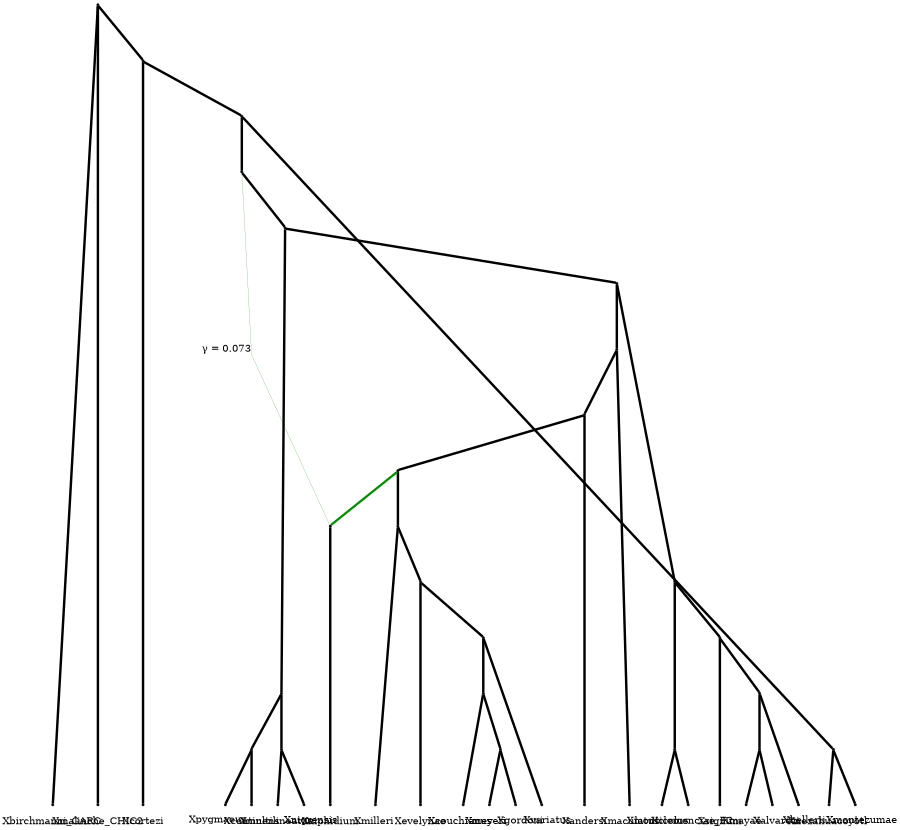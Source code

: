 Graph Phylogeny { 
    labelloc=b 
    ratio="fill"; 
    size="6 ,8 !"; 
    nodesep=0.5; 
    splines=line; 
    edge [fontsize=16.0]; 
    node [shape = point] 
    rank=max -1 
  mode = KK; 
  model = circuit; 
  subgraph    { 1 , 2 , 3 , 4 , 5 , 6 , 7 , 8 , 9 , 10 , 11 , 12 , 13 , 15 , 16 , 17 , 18 , 19 , 20 , 21 , 22 , 23 , 24 , 25 } 
    1 [label=1] [shape = point] 
    2 [label=2] [shape = point] 
    3 [label=3] [shape = point] 
    4 [label=4] [shape = point] 
    5 [label=5] [shape = point] 
    6 [label=6] [shape = point] 
    7 [label=7] [shape = point] 
    8 [label=8] [shape = point] 
    9 [label=9] [shape = point] 
    10 [label=10] [shape = point] 
    11 [label=11] [shape = point] 
    12 [label=12] [shape = point] 
    13 [label=13] [shape = point] 
    15 [label=15] [shape = point] 
    16 [label=16] [shape = point] 
    17 [label=17] [shape = point] 
    18 [label=18] [shape = point] 
    19 [label=19] [shape = point] 
    20 [label=20] [shape = point] 
    21 [label=21] [shape = point] 
    22 [label=22] [shape = point] 
    23 [label=23] [shape = point] 
    24 [label=24] [shape = point] 
    25 [label=25] [shape = point] 
 
     -1 -- 1
                                  [headlabel=Xbirchmanni_GARC]
                                  [labeldistance=3.0]
                                  [labelangle=180.0]
                                  [penwidth=4]; 
     -1 -- 2
                                  [headlabel=Xmalinche_CHIC2]
                                  [labeldistance=3.0]
                                  [labelangle=180.0]
                                  [penwidth=4]; 
     -1 -- -2
                                  [penwidth=4]; 
     -2 -- 3
                                  [headlabel=Xcortezi]
                                  [labeldistance=3.0]
                                  [labelangle=180.0]
                                  [penwidth=4]; 
     -2 -- -3
                                  [penwidth=4]; 
     -3 -- -4
                                  [penwidth=4]; 
     -4 -- 4
                                  [headlabel=Xmontezumae]
                                  [labeldistance=3.0]
                                  [labelangle=180.0]
                                  [penwidth=4]; 
     -4 -- 5
                                  [headlabel=Xnezahuacoyotl]
                                  [labeldistance=3.0]
                                  [labelangle=180.0]
                                  [penwidth=4]; 
     -3 -- -5
                                  [penwidth=4]; 
     -5 -- -6
                                  [penwidth=4]; 
     -6 -- -7
                                  [penwidth=4]; 
     -7 -- -8
                                  [penwidth=4]; 
     -8 -- -9
                                  [penwidth=4]; 
     -9 -- 6
                                  [headlabel=Xandersi]
                                  [labeldistance=3.0]
                                  [labelangle=180.0]
                                  [penwidth=4]; 
     -9 -- -10
                                  [penwidth=4]; 
     -10 -- -11
                                  [penwidth=4]; 
     -11 -- -12
                                  [penwidth=4]; 
     -12 -- -13
                                  [penwidth=4]; 
     -13 -- -14
                                  [penwidth=4]; 
     -14 -- -15
                                  [penwidth=4]; 
     -15 -- 7
                                  [headlabel=Xgordoni]
                                  [labeldistance=3.0]
                                  [labelangle=180.0]
                                  [penwidth=4]; 
     -15 -- 8
                                  [headlabel=Xmeyeri]
                                  [labeldistance=3.0]
                                  [labelangle=180.0]
                                  [penwidth=4]; 
     -14 -- 9
                                  [headlabel=Xcouchianus]
                                  [labeldistance=3.0]
                                  [labelangle=180.0]
                                  [penwidth=4]; 
     -13 -- 10
                                  [headlabel=Xvariatus]
                                  [labeldistance=3.0]
                                  [labelangle=180.0]
                                  [penwidth=4]; 
     -12 -- 11
                                  [headlabel=Xevelynae]
                                  [labeldistance=3.0]
                                  [labelangle=180.0]
                                  [penwidth=4]; 
     -11 -- 12
                                  [headlabel=Xmilleri]
                                  [labeldistance=3.0]
                                  [labelangle=180.0]
                                  [penwidth=4]; 
   -10 -- 14
                                  [color=green4]
                                  [penwidth=3.708]     14 -- 13
                                  [headlabel=Xxiphidium]
                                  [labeldistance=3.0]
                                  [labelangle=180.0]
                                  [penwidth=4]; 
     -8 -- 15
                                  [headlabel=Xmaculatus]
                                  [labeldistance=3.0]
                                  [labelangle=180.0]
                                  [penwidth=4]; 
     -7 -- -17
                                  [penwidth=4]; 
     -17 -- -18
                                  [penwidth=4]; 
     -18 -- -19
                                  [penwidth=4]; 
     -19 -- -20
                                  [penwidth=4]; 
     -20 -- 16
                                  [headlabel=Xalvarezi]
                                  [labeldistance=3.0]
                                  [labelangle=180.0]
                                  [penwidth=4]; 
     -20 -- 17
                                  [headlabel=Xmayae]
                                  [labeldistance=3.0]
                                  [labelangle=180.0]
                                  [penwidth=4]; 
     -19 -- 18
                                  [headlabel=Xhellerii]
                                  [labeldistance=3.0]
                                  [labelangle=180.0]
                                  [penwidth=4]; 
     -18 -- 19
                                  [headlabel=Xsignum]
                                  [labeldistance=3.0]
                                  [labelangle=180.0]
                                  [penwidth=4]; 
     -17 -- -21
                                  [penwidth=4]; 
     -21 -- 20
                                  [headlabel=Xclemenciae_F2]
                                  [labeldistance=3.0]
                                  [labelangle=180.0]
                                  [penwidth=4]; 
     -21 -- 21
                                  [headlabel=Xmonticolus]
                                  [labeldistance=3.0]
                                  [labelangle=180.0]
                                  [penwidth=4]; 
     -6 -- -22
                                  [penwidth=4]; 
     -22 -- -23
                                  [penwidth=4]; 
     -23 -- 22
                                  [headlabel=Xcontinens]
                                  [labeldistance=3.0]
                                  [labelangle=180.0]
                                  [penwidth=4]; 
     -23 -- 23
                                  [headlabel=Xpygmaeus]
                                  [labeldistance=3.0]
                                  [labelangle=180.0]
                                  [penwidth=4]; 
     -22 -- -24
                                  [penwidth=4]; 
     -24 -- 24
                                  [headlabel=Xnigrensis]
                                  [labeldistance=3.0]
                                  [labelangle=180.0]
                                  [penwidth=4]; 
     -24 -- 25
                                  [headlabel=Xmultilineatus]
                                  [labeldistance=3.0]
                                  [labelangle=180.0]
                                  [penwidth=4]; 
   -5 -- 14
                                  [color=green4]
                                  [label=" &gamma; = 0.073"]
                                  [labeldistance = 3.5]
                                  [labelangle=45.0]
                                  [penwidth=0.292]; 
}